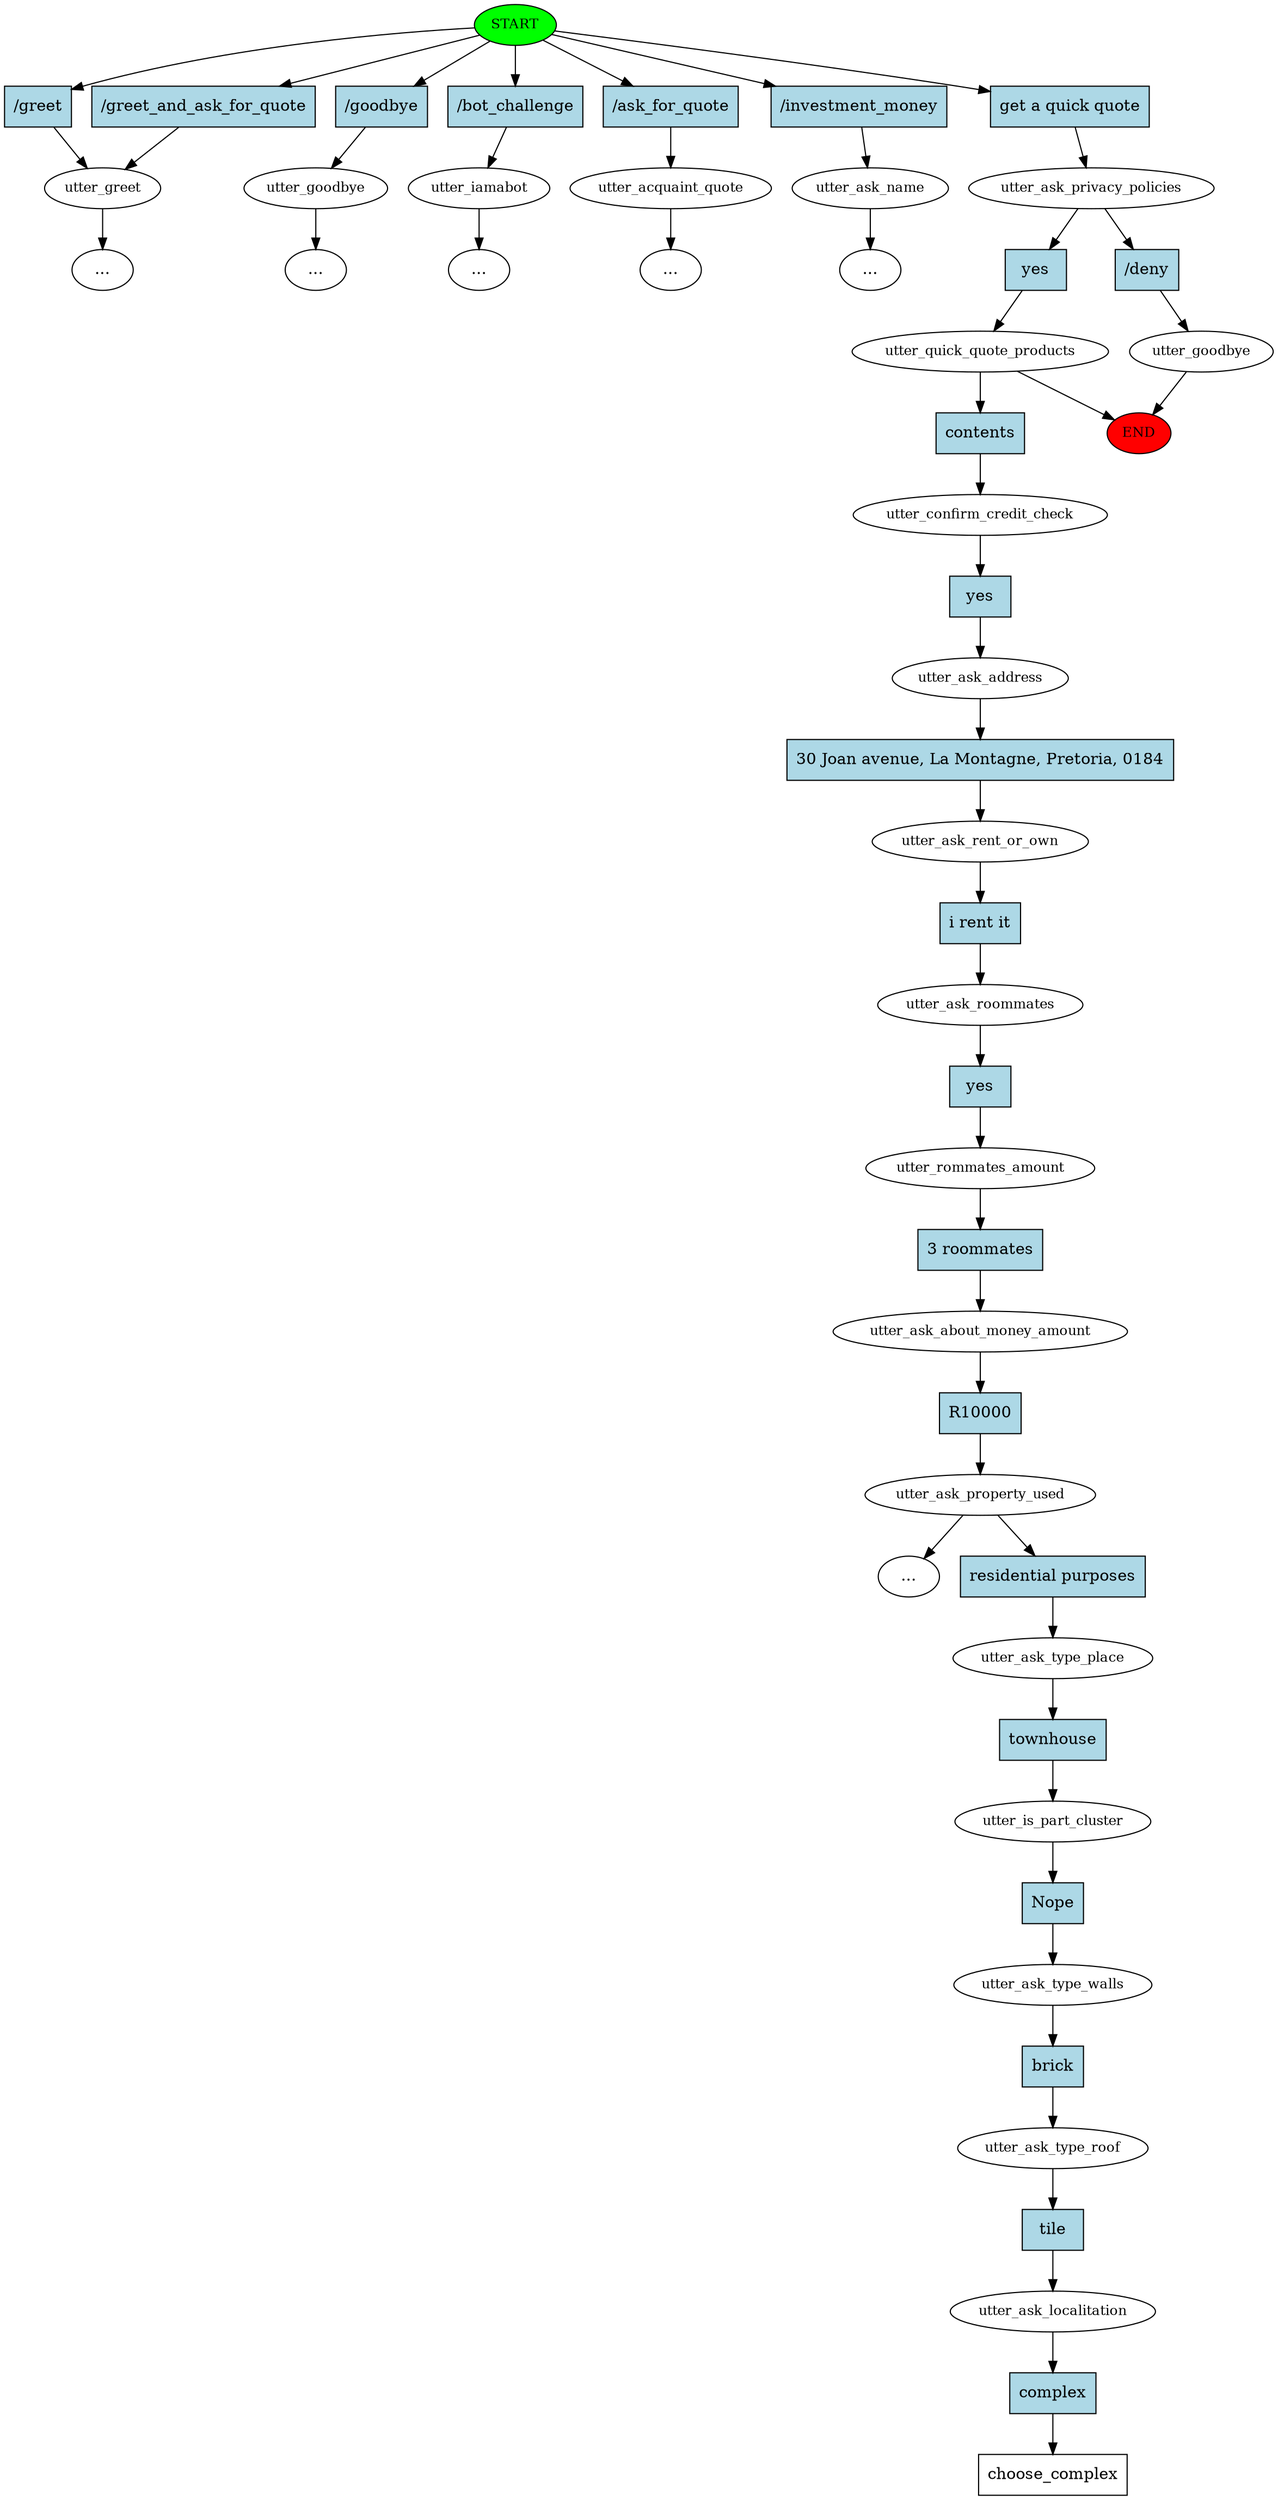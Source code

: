 digraph  {
0 [class="start active", fillcolor=green, fontsize=12, label=START, style=filled];
"-1" [class=end, fillcolor=red, fontsize=12, label=END, style=filled];
1 [class="", fontsize=12, label=utter_greet];
2 [class="", fontsize=12, label=utter_goodbye];
"-4" [class=ellipsis, label="..."];
3 [class="", fontsize=12, label=utter_iamabot];
"-5" [class=ellipsis, label="..."];
6 [class="", fontsize=12, label=utter_acquaint_quote];
"-13" [class=ellipsis, label="..."];
13 [class="", fontsize=12, label=utter_ask_name];
"-20" [class=ellipsis, label="..."];
19 [class=active, fontsize=12, label=utter_ask_privacy_policies];
20 [class=active, fontsize=12, label=utter_quick_quote_products];
22 [class="", fontsize=12, label=utter_goodbye];
"-21" [class=ellipsis, label="..."];
26 [class=active, fontsize=12, label=utter_confirm_credit_check];
27 [class=active, fontsize=12, label=utter_ask_address];
28 [class=active, fontsize=12, label=utter_ask_rent_or_own];
29 [class=active, fontsize=12, label=utter_ask_roommates];
30 [class=active, fontsize=12, label=utter_rommates_amount];
31 [class=active, fontsize=12, label=utter_ask_about_money_amount];
32 [class=active, fontsize=12, label=utter_ask_property_used];
"-22" [class=ellipsis, label="..."];
42 [class=active, fontsize=12, label=utter_ask_type_place];
43 [class=active, fontsize=12, label=utter_is_part_cluster];
44 [class=active, fontsize=12, label=utter_ask_type_walls];
45 [class=active, fontsize=12, label=utter_ask_type_roof];
46 [class=active, fontsize=12, label=utter_ask_localitation];
47 [class="intent dashed active", label=choose_complex, shape=rect];
48 [class=intent, fillcolor=lightblue, label="/greet", shape=rect, style=filled];
49 [class=intent, fillcolor=lightblue, label="/greet_and_ask_for_quote", shape=rect, style=filled];
50 [class=intent, fillcolor=lightblue, label="/goodbye", shape=rect, style=filled];
51 [class=intent, fillcolor=lightblue, label="/bot_challenge", shape=rect, style=filled];
52 [class=intent, fillcolor=lightblue, label="/ask_for_quote", shape=rect, style=filled];
53 [class=intent, fillcolor=lightblue, label="/investment_money", shape=rect, style=filled];
54 [class="intent active", fillcolor=lightblue, label="get a quick quote", shape=rect, style=filled];
55 [class="intent active", fillcolor=lightblue, label=yes, shape=rect, style=filled];
56 [class=intent, fillcolor=lightblue, label="/deny", shape=rect, style=filled];
57 [class="intent active", fillcolor=lightblue, label=contents, shape=rect, style=filled];
58 [class="intent active", fillcolor=lightblue, label=yes, shape=rect, style=filled];
59 [class="intent active", fillcolor=lightblue, label="30 Joan avenue, La Montagne, Pretoria, 0184", shape=rect, style=filled];
60 [class="intent active", fillcolor=lightblue, label="i rent it", shape=rect, style=filled];
61 [class="intent active", fillcolor=lightblue, label=yes, shape=rect, style=filled];
62 [class="intent active", fillcolor=lightblue, label="3 roommates", shape=rect, style=filled];
63 [class="intent active", fillcolor=lightblue, label=R10000, shape=rect, style=filled];
64 [class="intent active", fillcolor=lightblue, label="residential purposes", shape=rect, style=filled];
65 [class="intent active", fillcolor=lightblue, label=townhouse, shape=rect, style=filled];
66 [class="intent active", fillcolor=lightblue, label=Nope, shape=rect, style=filled];
67 [class="intent active", fillcolor=lightblue, label=brick, shape=rect, style=filled];
68 [class="intent active", fillcolor=lightblue, label=tile, shape=rect, style=filled];
69 [class="intent active", fillcolor=lightblue, label=complex, shape=rect, style=filled];
0 -> 48  [class="", key=0];
0 -> 49  [class="", key=0];
0 -> 50  [class="", key=0];
0 -> 51  [class="", key=0];
0 -> 52  [class="", key=0];
0 -> 53  [class="", key=0];
0 -> 54  [class=active, key=0];
1 -> "-21"  [class="", key=NONE, label=""];
2 -> "-4"  [class="", key=NONE, label=""];
3 -> "-5"  [class="", key=NONE, label=""];
6 -> "-13"  [class="", key=NONE, label=""];
13 -> "-20"  [class="", key=NONE, label=""];
19 -> 55  [class=active, key=0];
19 -> 56  [class="", key=0];
20 -> "-1"  [class="", key=NONE, label=""];
20 -> 57  [class=active, key=0];
22 -> "-1"  [class="", key=NONE, label=""];
26 -> 58  [class=active, key=0];
27 -> 59  [class=active, key=0];
28 -> 60  [class=active, key=0];
29 -> 61  [class=active, key=0];
30 -> 62  [class=active, key=0];
31 -> 63  [class=active, key=0];
32 -> "-22"  [class="", key=NONE, label=""];
32 -> 64  [class=active, key=0];
42 -> 65  [class=active, key=0];
43 -> 66  [class=active, key=0];
44 -> 67  [class=active, key=0];
45 -> 68  [class=active, key=0];
46 -> 69  [class=active, key=0];
48 -> 1  [class="", key=0];
49 -> 1  [class="", key=0];
50 -> 2  [class="", key=0];
51 -> 3  [class="", key=0];
52 -> 6  [class="", key=0];
53 -> 13  [class="", key=0];
54 -> 19  [class=active, key=0];
55 -> 20  [class=active, key=0];
56 -> 22  [class="", key=0];
57 -> 26  [class=active, key=0];
58 -> 27  [class=active, key=0];
59 -> 28  [class=active, key=0];
60 -> 29  [class=active, key=0];
61 -> 30  [class=active, key=0];
62 -> 31  [class=active, key=0];
63 -> 32  [class=active, key=0];
64 -> 42  [class=active, key=0];
65 -> 43  [class=active, key=0];
66 -> 44  [class=active, key=0];
67 -> 45  [class=active, key=0];
68 -> 46  [class=active, key=0];
69 -> 47  [class=active, key=0];
}
